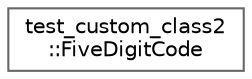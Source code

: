 digraph "类继承关系图"
{
 // LATEX_PDF_SIZE
  bgcolor="transparent";
  edge [fontname=Helvetica,fontsize=10,labelfontname=Helvetica,labelfontsize=10];
  node [fontname=Helvetica,fontsize=10,shape=box,height=0.2,width=0.4];
  rankdir="LR";
  Node0 [id="Node000000",label="test_custom_class2\l::FiveDigitCode",height=0.2,width=0.4,color="grey40", fillcolor="white", style="filled",URL="$structtest__custom__class2_1_1_five_digit_code.html",tooltip=" "];
}
